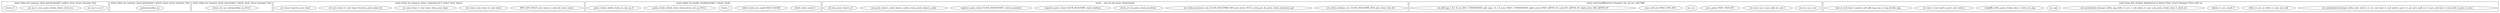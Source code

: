 digraph posix_timers_c{
	subgraph cluster_common_clock_getres{
		label="static inline int common_clock_getres(clockid_t which_clock, struct timespec *tp)";
		set_tp_tv_sec_0[label="set_tp_tv_sec_0"];
		set_tp_tv_nsec_posix_clocks_which_clock_res[label="set_tp_tv_nsec_posix_clocks_which_clock_res"];
		return_0[label="return_0"];
	}

	subgraph cluster_common_clock_get{
		label="static inline int common_clock_get(clockid_t which_clock, struct timespec *tp)";
		getnstimeofday_tp[label="getnstimeofday_tp"];
		return_0[label="return_0"];
	}

	subgraph cluster_common_clock_set{
		label="static inline int common_clock_set(clockid_t which_clock, struct timespec *tp)";
		return_do_sys_settimeofday_tp_NULL[label="return_do_sys_settimeofday_tp_NULL"];
	}

	subgraph cluster_common_timer_create{
		label="static inline int common_timer_create(struct k_itimer *new_timer)";
		INIT_LIST_HEAD_new_timer_it_real_abs_timer_entry[label="INIT_LIST_HEAD_new_timer_it_real_abs_timer_entry"];
		init_timer_new_timer_it_real_timer[label="init_timer_new_timer_it_real_timer"];
		set_new_timer_it_real_timer_data_new_timer[label="set_new_timer_it_real_timer_data_new_timer"];
		set_new_timer_it_real_timer_function_posix_timer_fn[label="set_new_timer_it_real_timer_function_posix_timer_fn"];
		set_timer_inactive_new_timer[label="set_timer_inactive_new_timer"];
		return_0[label="return_0"];
	}

	subgraph cluster_invalid_clockid{
		label="static inline int invalid_clockid(clockid_t which_clock)";
		which_clock_small_0[label="which_clock_small_0"];
		return_0[label="return_0"];
		which_clock_not_small_MAX_CLOCKS[label="which_clock_not_small_MAX_CLOCKS"];
		return_1[label="return_1"];
		posix_clocks_whick_clock_clock_getres_not_eq_NULL[label="posix_clocks_whick_clock_clock_getres_not_eq_NULL"];
		return_0[label="return_0"];
		posix_clocks_whick_clock_res_not_eq_0[label="posix_clocks_whick_clock_res_not_eq_0"];
		return_0[label="return_0"];
		return_1[label="return_1"];
	}

	subgraph cluster_init_posix_timers{
		label="static __init int init_posix_timers(void)";
		set_clock_realtime_res_CLOCK_REALTIME_RES_abs_struct_abs_list[label="set_clock_realtime_res_CLOCK_REALTIME_RES_abs_struct_abs_list"];
		set_clock_monotonic_res_CLOCK_REALTIME_RES_abs_struct_NULL_clock_get_do_posix_clock_monotonic_get[label="set_clock_monotonic_res_CLOCK_REALTIME_RES_abs_struct_NULL_clock_get_do_posix_clock_monotonic_get"];
		clock_set_do_posix_clock_nosettime[label="clock_set_do_posix_clock_nosettime"];
		register_posix_clock_CLOCK_REALTIME_clock_realtime[label="register_posix_clock_CLOCK_REALTIME_clock_realtime"];
		register_posix_clock_CLOCK_MONOTONIC_clock_monotonic[label="register_posix_clock_CLOCK_MONOTONIC_clock_monotonic"];
		set_posix_timers_cache_kmem_cache_create_posix_timers_cache[label="set_posix_timers_cache_kmem_cache_create_posix_timers_cache"];
		idr_init_posix_timers_id[label="idr_init_posix_timers_id"];
		return_0[label="return_0"];
	}

	subgraph cluster_tstojiffie{
		label="static void tstojiffie(struct timespec *tp, int res, u64 *jiff)";
		set_sec_tp_tv_sec[label="set_sec_tp_tv_sec"];
		set_nsec_tp_tv_nsec_add_res_sub_1[label="set_nsec_tp_tv_nsec_add_res_sub_1"];
		nsec_great_NSEC_PER_SEC[label="nsec_great_NSEC_PER_SEC"];
		inc_sec[label="inc_sec"];
		nsec_self_sub_NSEC_PER_SEC[label="nsec_self_sub_NSEC_PER_SEC"];
		set_jiff_mpy_l_X_l_ll_sec_SEC_CONVERSION_add_mpy_l_X_l_ll_nsec_NSEC_CONVERSION_right_move_NSEC_JIFFIE_SC_sub_SEC_JIFFIE_SC_right_move_SEC_JIFFIE_SC[label="set_jiff_mpy_l_X_l_ll_sec_SEC_CONVERSION_add_mpy_l_X_l_ll_nsec_NSEC_CONVERSION_right_move_NSEC_JIFFIE_SC_sub_SEC_JIFFIE_SC_right_move_SEC_JIFFIE_SC"];
	}

	subgraph cluster_add_clockset_delta{
		label="static long add_clockset_delta(struct k_itimer *timr, struct timespec *new_wall_to)";
		set_normalized_timespec_delta_new_wall_to_tv_sec_sub_timr_it_real_wall_to_prev_tv_sec_new_wall_to_tv_nsec_sub_timr_it_real_wall_to_prev_tv_nsec[label="set_normalized_timespec_delta_new_wall_to_tv_sec_sub_timr_it_real_wall_to_prev_tv_sec_new_wall_to_tv_nsec_sub_timr_it_real_wall_to_prev_tv_nsec"];
		delta_tv_sec_or_delta_tv_nsec_not_null[label="delta_tv_sec_or_delta_tv_nsec_not_null"];
		return_0[label="return_0"];
		delata_tv_sec_small_0[label="delata_tv_sec_small_0"];
		set_normalized_timespec_delta_neg_delta_tv_sec_1_sub_delta_tv_nsec_sub_posix_clocks_timr_it_clock_res[label="set_normalized_timespec_delta_neg_delta_tv_sec_1_sub_delta_tv_nsec_sub_posix_clocks_timr_it_clock_res"];
		inc_sign[label="inc_sign"];
		tstojiffie_delta_posix_clocks_timr_it_clock_res_exp[label="tstojiffie_delta_posix_clocks_timr_it_clock_res_exp"];
		set_timr_it_real_wall_to_prev_new_wall_to[label="set_timr_it_real_wall_to_prev_new_wall_to"];
		timr_it_real_timer_expires_self_add_neg_exp_or_exp_decide_sign[label="timr_it_real_timer_expires_self_add_neg_exp_or_exp_decide_sign"];
		return_1[label="return_1"];
	}
}
